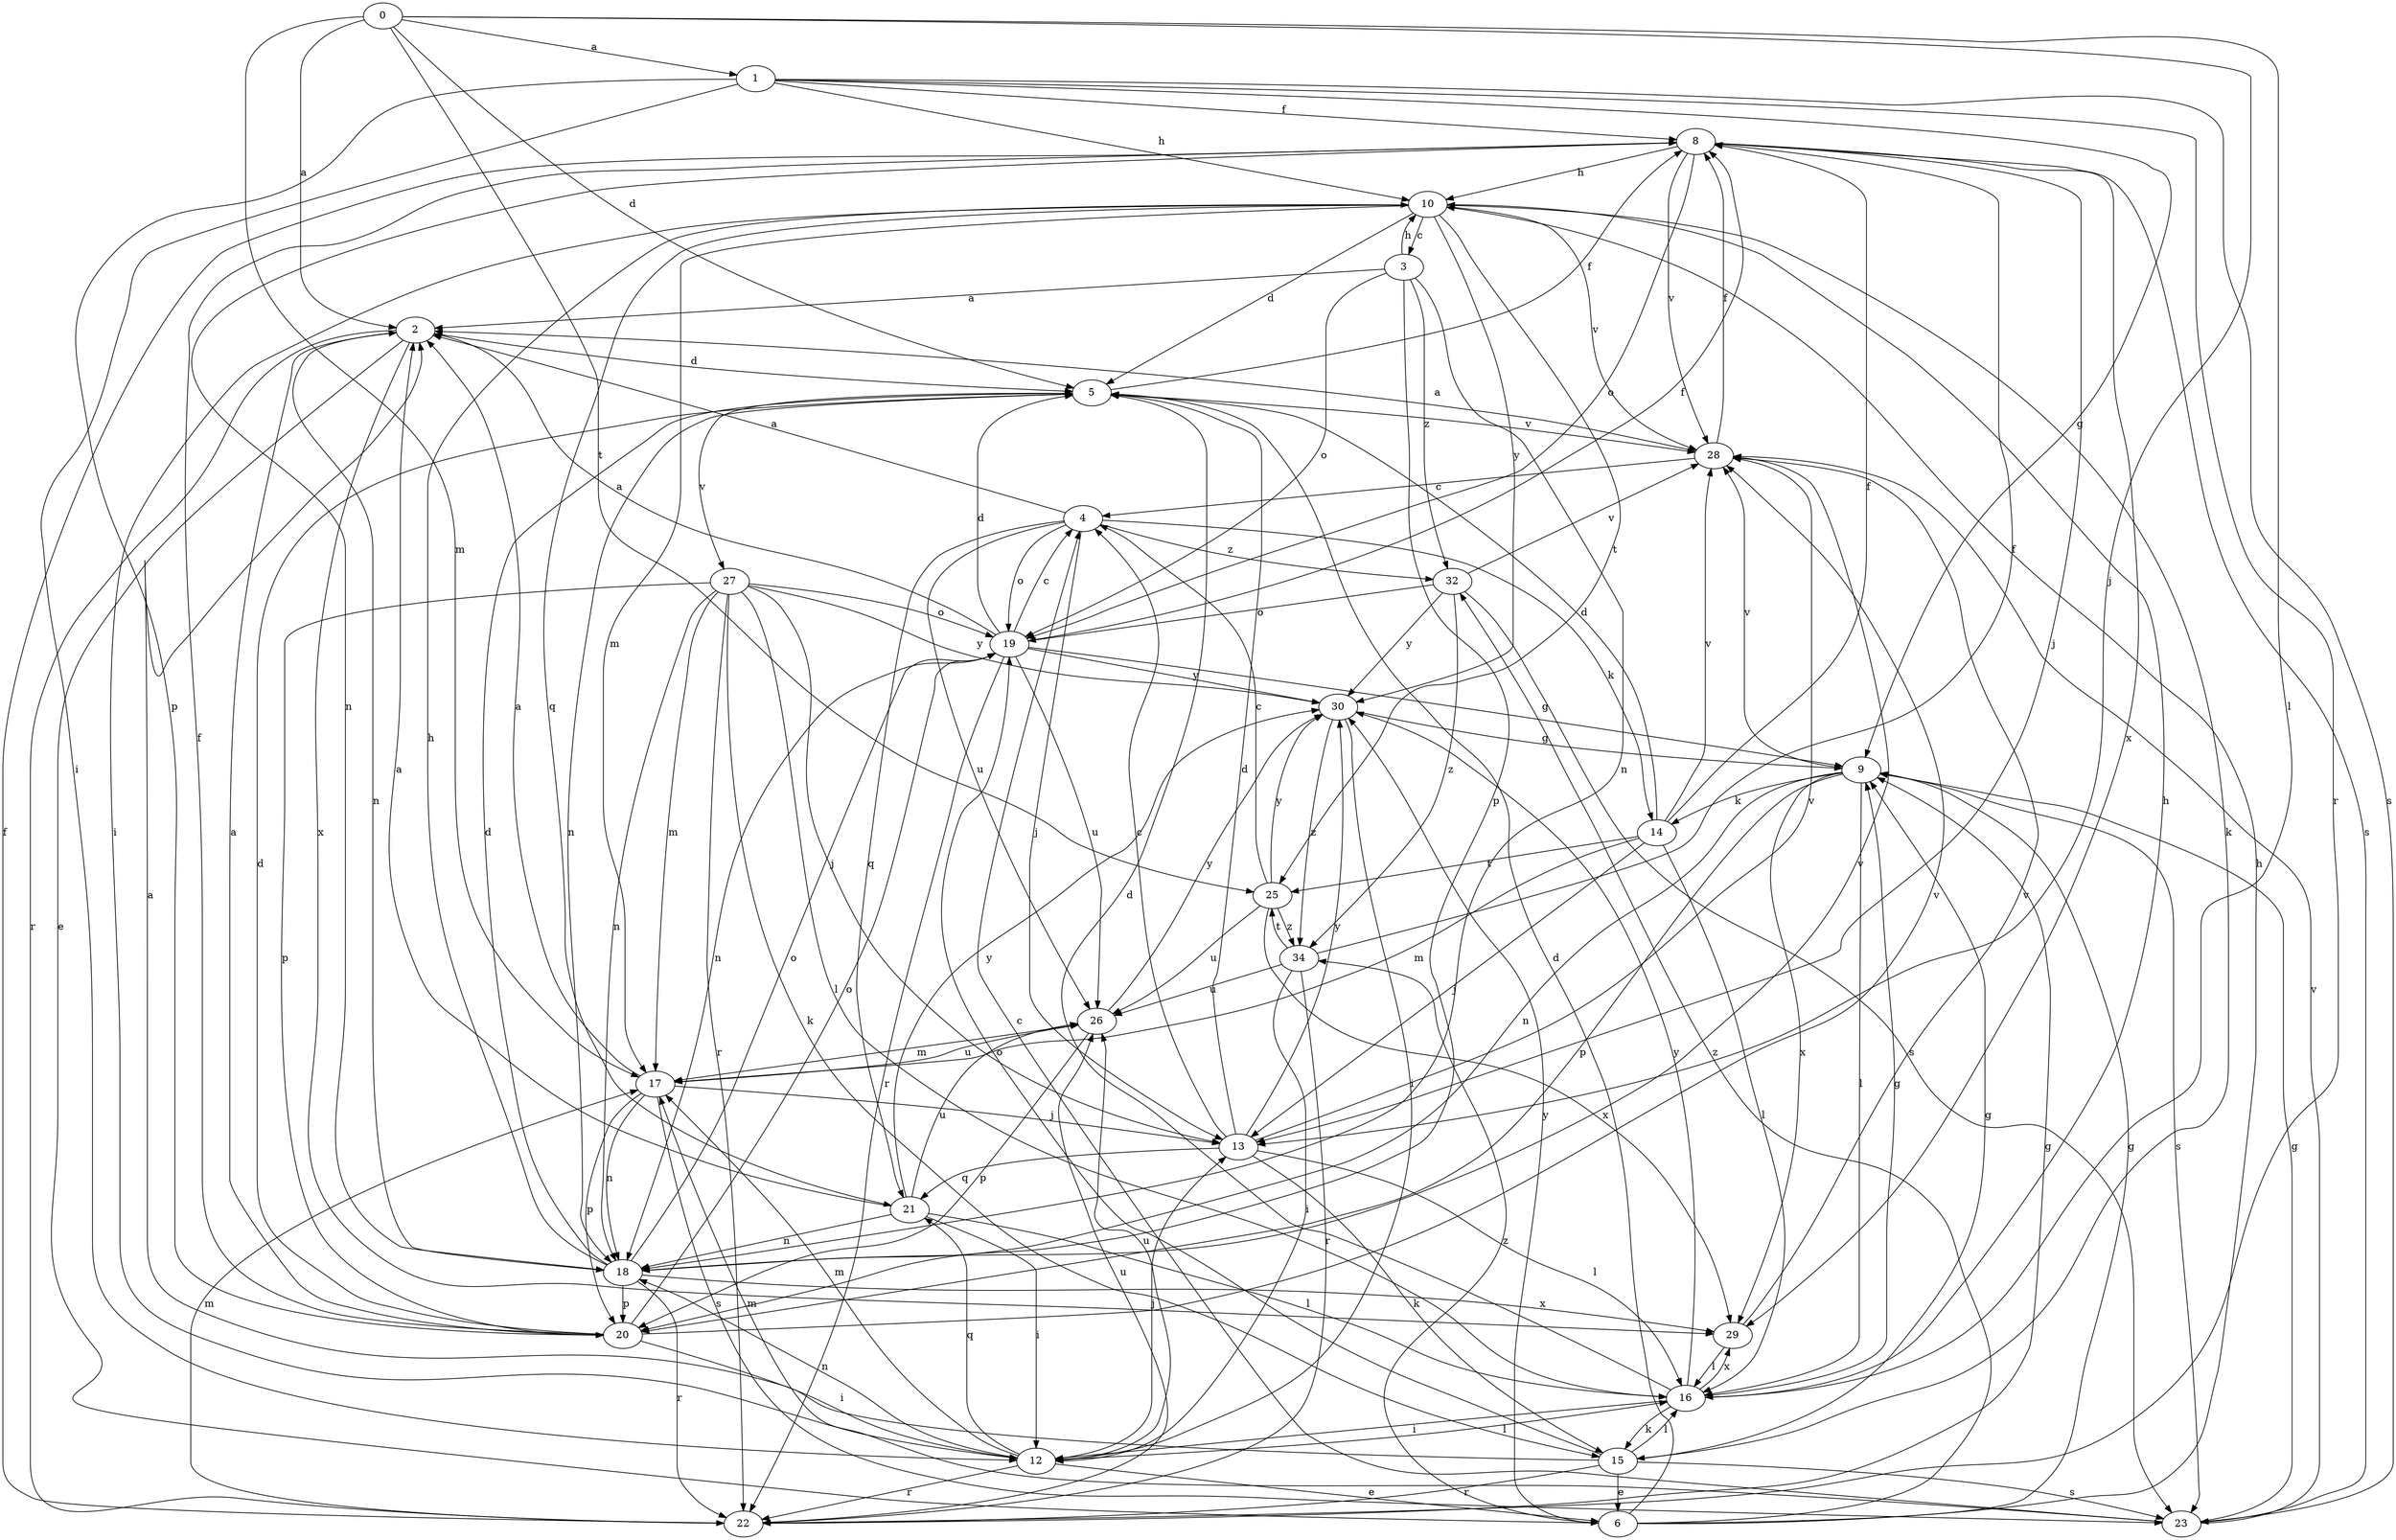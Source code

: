 strict digraph  {
0;
1;
2;
3;
4;
5;
6;
8;
9;
10;
12;
13;
14;
15;
16;
17;
18;
19;
20;
21;
22;
23;
25;
26;
27;
28;
29;
30;
32;
34;
0 -> 1  [label=a];
0 -> 2  [label=a];
0 -> 5  [label=d];
0 -> 13  [label=j];
0 -> 16  [label=l];
0 -> 17  [label=m];
0 -> 25  [label=t];
1 -> 8  [label=f];
1 -> 9  [label=g];
1 -> 10  [label=h];
1 -> 12  [label=i];
1 -> 20  [label=p];
1 -> 22  [label=r];
1 -> 23  [label=s];
2 -> 5  [label=d];
2 -> 6  [label=e];
2 -> 18  [label=n];
2 -> 22  [label=r];
2 -> 29  [label=x];
3 -> 2  [label=a];
3 -> 10  [label=h];
3 -> 18  [label=n];
3 -> 19  [label=o];
3 -> 20  [label=p];
3 -> 32  [label=z];
4 -> 2  [label=a];
4 -> 13  [label=j];
4 -> 14  [label=k];
4 -> 19  [label=o];
4 -> 21  [label=q];
4 -> 26  [label=u];
4 -> 32  [label=z];
5 -> 8  [label=f];
5 -> 18  [label=n];
5 -> 27  [label=v];
5 -> 28  [label=v];
6 -> 5  [label=d];
6 -> 9  [label=g];
6 -> 10  [label=h];
6 -> 30  [label=y];
6 -> 32  [label=z];
6 -> 34  [label=z];
8 -> 10  [label=h];
8 -> 13  [label=j];
8 -> 18  [label=n];
8 -> 19  [label=o];
8 -> 23  [label=s];
8 -> 28  [label=v];
8 -> 29  [label=x];
9 -> 14  [label=k];
9 -> 16  [label=l];
9 -> 18  [label=n];
9 -> 20  [label=p];
9 -> 23  [label=s];
9 -> 28  [label=v];
9 -> 29  [label=x];
10 -> 3  [label=c];
10 -> 5  [label=d];
10 -> 12  [label=i];
10 -> 15  [label=k];
10 -> 17  [label=m];
10 -> 21  [label=q];
10 -> 25  [label=t];
10 -> 28  [label=v];
10 -> 30  [label=y];
12 -> 6  [label=e];
12 -> 13  [label=j];
12 -> 16  [label=l];
12 -> 17  [label=m];
12 -> 18  [label=n];
12 -> 21  [label=q];
12 -> 22  [label=r];
12 -> 26  [label=u];
13 -> 4  [label=c];
13 -> 5  [label=d];
13 -> 15  [label=k];
13 -> 16  [label=l];
13 -> 21  [label=q];
13 -> 28  [label=v];
13 -> 30  [label=y];
14 -> 5  [label=d];
14 -> 8  [label=f];
14 -> 13  [label=j];
14 -> 16  [label=l];
14 -> 17  [label=m];
14 -> 25  [label=t];
14 -> 28  [label=v];
15 -> 2  [label=a];
15 -> 6  [label=e];
15 -> 9  [label=g];
15 -> 16  [label=l];
15 -> 19  [label=o];
15 -> 22  [label=r];
15 -> 23  [label=s];
16 -> 5  [label=d];
16 -> 9  [label=g];
16 -> 10  [label=h];
16 -> 12  [label=i];
16 -> 15  [label=k];
16 -> 29  [label=x];
16 -> 30  [label=y];
17 -> 2  [label=a];
17 -> 13  [label=j];
17 -> 18  [label=n];
17 -> 20  [label=p];
17 -> 23  [label=s];
17 -> 26  [label=u];
18 -> 5  [label=d];
18 -> 10  [label=h];
18 -> 19  [label=o];
18 -> 20  [label=p];
18 -> 22  [label=r];
18 -> 28  [label=v];
18 -> 29  [label=x];
19 -> 2  [label=a];
19 -> 4  [label=c];
19 -> 5  [label=d];
19 -> 8  [label=f];
19 -> 9  [label=g];
19 -> 18  [label=n];
19 -> 22  [label=r];
19 -> 26  [label=u];
19 -> 30  [label=y];
20 -> 2  [label=a];
20 -> 5  [label=d];
20 -> 8  [label=f];
20 -> 12  [label=i];
20 -> 19  [label=o];
20 -> 28  [label=v];
21 -> 2  [label=a];
21 -> 12  [label=i];
21 -> 16  [label=l];
21 -> 18  [label=n];
21 -> 26  [label=u];
21 -> 30  [label=y];
22 -> 8  [label=f];
22 -> 9  [label=g];
22 -> 17  [label=m];
22 -> 26  [label=u];
23 -> 4  [label=c];
23 -> 9  [label=g];
23 -> 17  [label=m];
23 -> 28  [label=v];
25 -> 4  [label=c];
25 -> 26  [label=u];
25 -> 29  [label=x];
25 -> 30  [label=y];
25 -> 34  [label=z];
26 -> 17  [label=m];
26 -> 20  [label=p];
26 -> 30  [label=y];
27 -> 13  [label=j];
27 -> 15  [label=k];
27 -> 16  [label=l];
27 -> 17  [label=m];
27 -> 18  [label=n];
27 -> 19  [label=o];
27 -> 20  [label=p];
27 -> 22  [label=r];
27 -> 30  [label=y];
28 -> 2  [label=a];
28 -> 4  [label=c];
28 -> 8  [label=f];
29 -> 16  [label=l];
29 -> 28  [label=v];
30 -> 9  [label=g];
30 -> 12  [label=i];
30 -> 34  [label=z];
32 -> 19  [label=o];
32 -> 23  [label=s];
32 -> 28  [label=v];
32 -> 30  [label=y];
32 -> 34  [label=z];
34 -> 8  [label=f];
34 -> 12  [label=i];
34 -> 22  [label=r];
34 -> 25  [label=t];
34 -> 26  [label=u];
}
